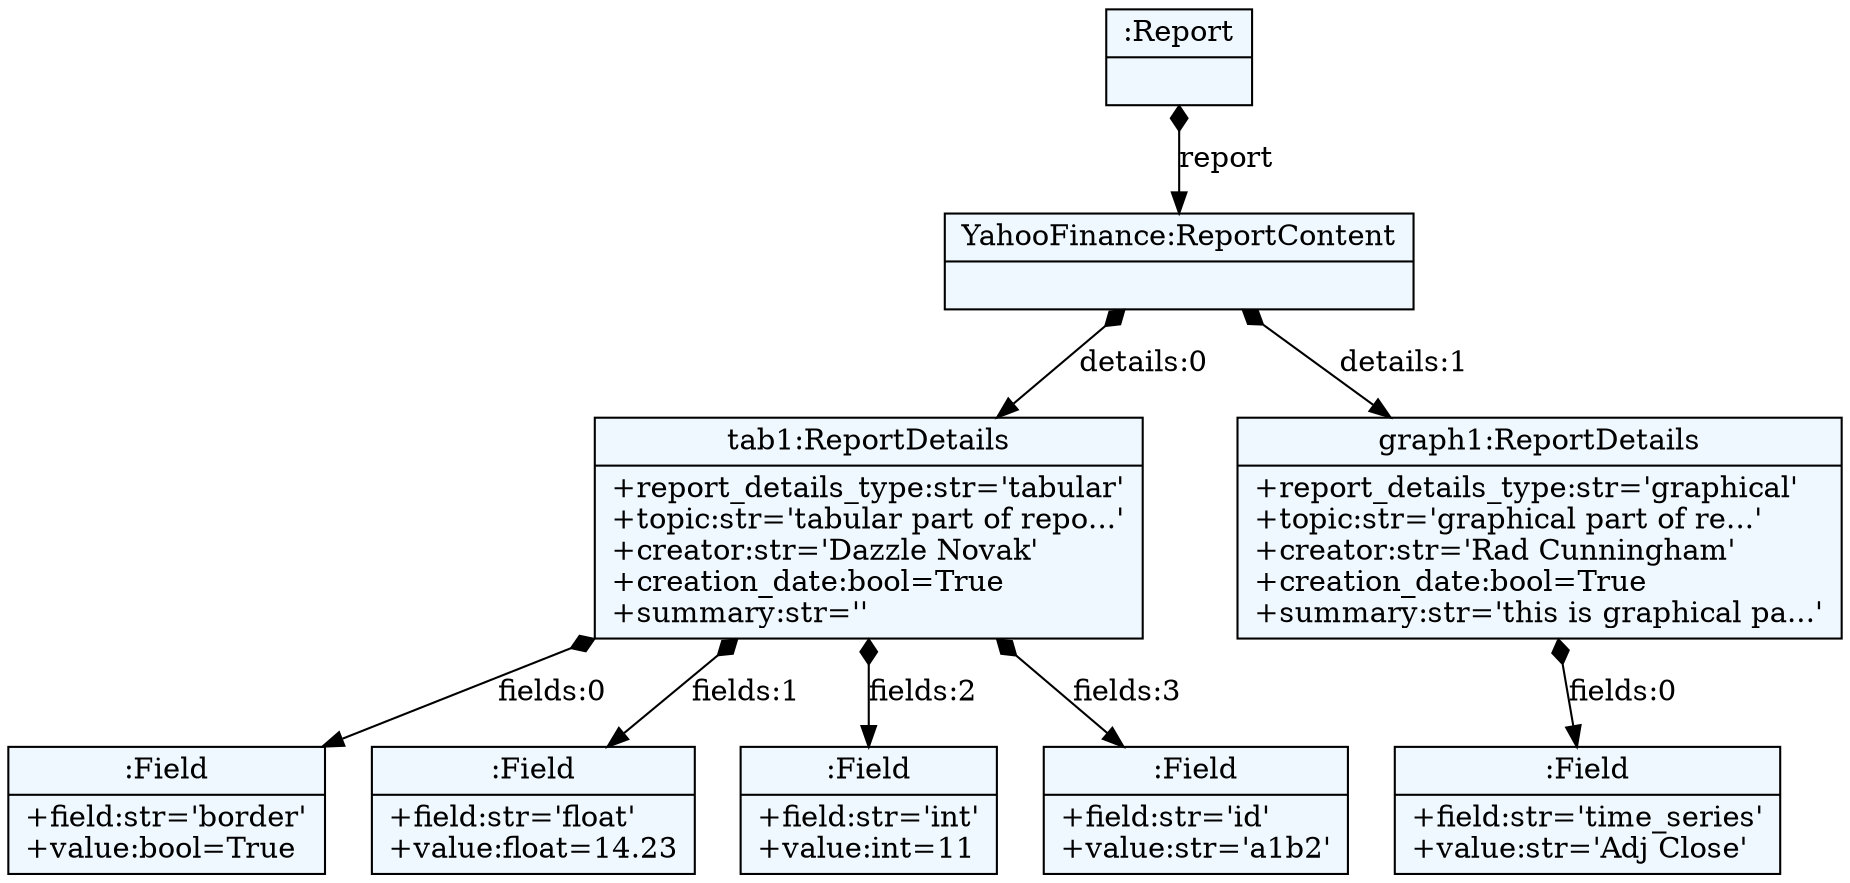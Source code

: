 
    digraph textX {
    fontname = "Bitstream Vera Sans"
    fontsize = 8
    node[
        shape=record,
        style=filled,
        fillcolor=aliceblue
    ]
    nodesep = 0.3
    edge[dir=black,arrowtail=empty]


57958184 -> 57958072 [label="report" arrowtail=diamond dir=both]
57958072 -> 57963352 [label="details:0" arrowtail=diamond dir=both]
57963352 -> 57963240 [label="fields:0" arrowtail=diamond dir=both]
57963240[label="{:Field|+field:str='border'\l+value:bool=True\l}"]
57963352 -> 57963576 [label="fields:1" arrowtail=diamond dir=both]
57963576[label="{:Field|+field:str='float'\l+value:float=14.23\l}"]
57963352 -> 57963688 [label="fields:2" arrowtail=diamond dir=both]
57963688[label="{:Field|+field:str='int'\l+value:int=11\l}"]
57963352 -> 57963744 [label="fields:3" arrowtail=diamond dir=both]
57963744[label="{:Field|+field:str='id'\l+value:str='a1b2'\l}"]
57963352[label="{tab1:ReportDetails|+report_details_type:str='tabular'\l+topic:str='tabular part of repo...'\l+creator:str='Dazzle Novak'\l+creation_date:bool=True\l+summary:str=''\l}"]
57958072 -> 57963520 [label="details:1" arrowtail=diamond dir=both]
57963520 -> 57963856 [label="fields:0" arrowtail=diamond dir=both]
57963856[label="{:Field|+field:str='time_series'\l+value:str='Adj Close'\l}"]
57963520[label="{graph1:ReportDetails|+report_details_type:str='graphical'\l+topic:str='graphical part of re...'\l+creator:str='Rad Cunningham'\l+creation_date:bool=True\l+summary:str='this is graphical pa...'\l}"]
57958072[label="{YahooFinance:ReportContent|}"]
57958184[label="{:Report|}"]

}
